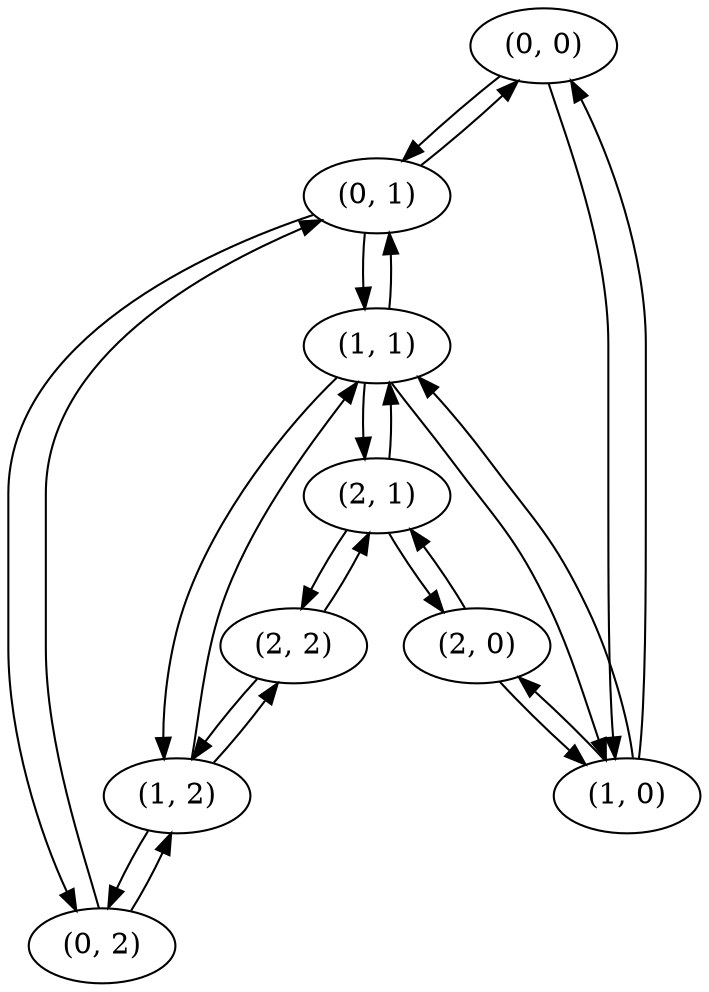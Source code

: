 digraph  {
"(0, 0)";
"(0, 1)";
"(1, 0)";
"(0, 2)";
"(1, 1)";
"(1, 2)";
"(2, 0)";
"(2, 1)";
"(2, 2)";
"(0, 0)" -> "(0, 1)";
"(0, 0)" -> "(1, 0)";
"(0, 1)" -> "(0, 0)";
"(0, 1)" -> "(0, 2)";
"(0, 1)" -> "(1, 1)";
"(1, 0)" -> "(0, 0)";
"(1, 0)" -> "(1, 1)";
"(1, 0)" -> "(2, 0)";
"(0, 2)" -> "(0, 1)";
"(0, 2)" -> "(1, 2)";
"(1, 1)" -> "(0, 1)";
"(1, 1)" -> "(1, 0)";
"(1, 1)" -> "(1, 2)";
"(1, 1)" -> "(2, 1)";
"(1, 2)" -> "(0, 2)";
"(1, 2)" -> "(1, 1)";
"(1, 2)" -> "(2, 2)";
"(2, 0)" -> "(1, 0)";
"(2, 0)" -> "(2, 1)";
"(2, 1)" -> "(1, 1)";
"(2, 1)" -> "(2, 0)";
"(2, 1)" -> "(2, 2)";
"(2, 2)" -> "(1, 2)";
"(2, 2)" -> "(2, 1)";
}
